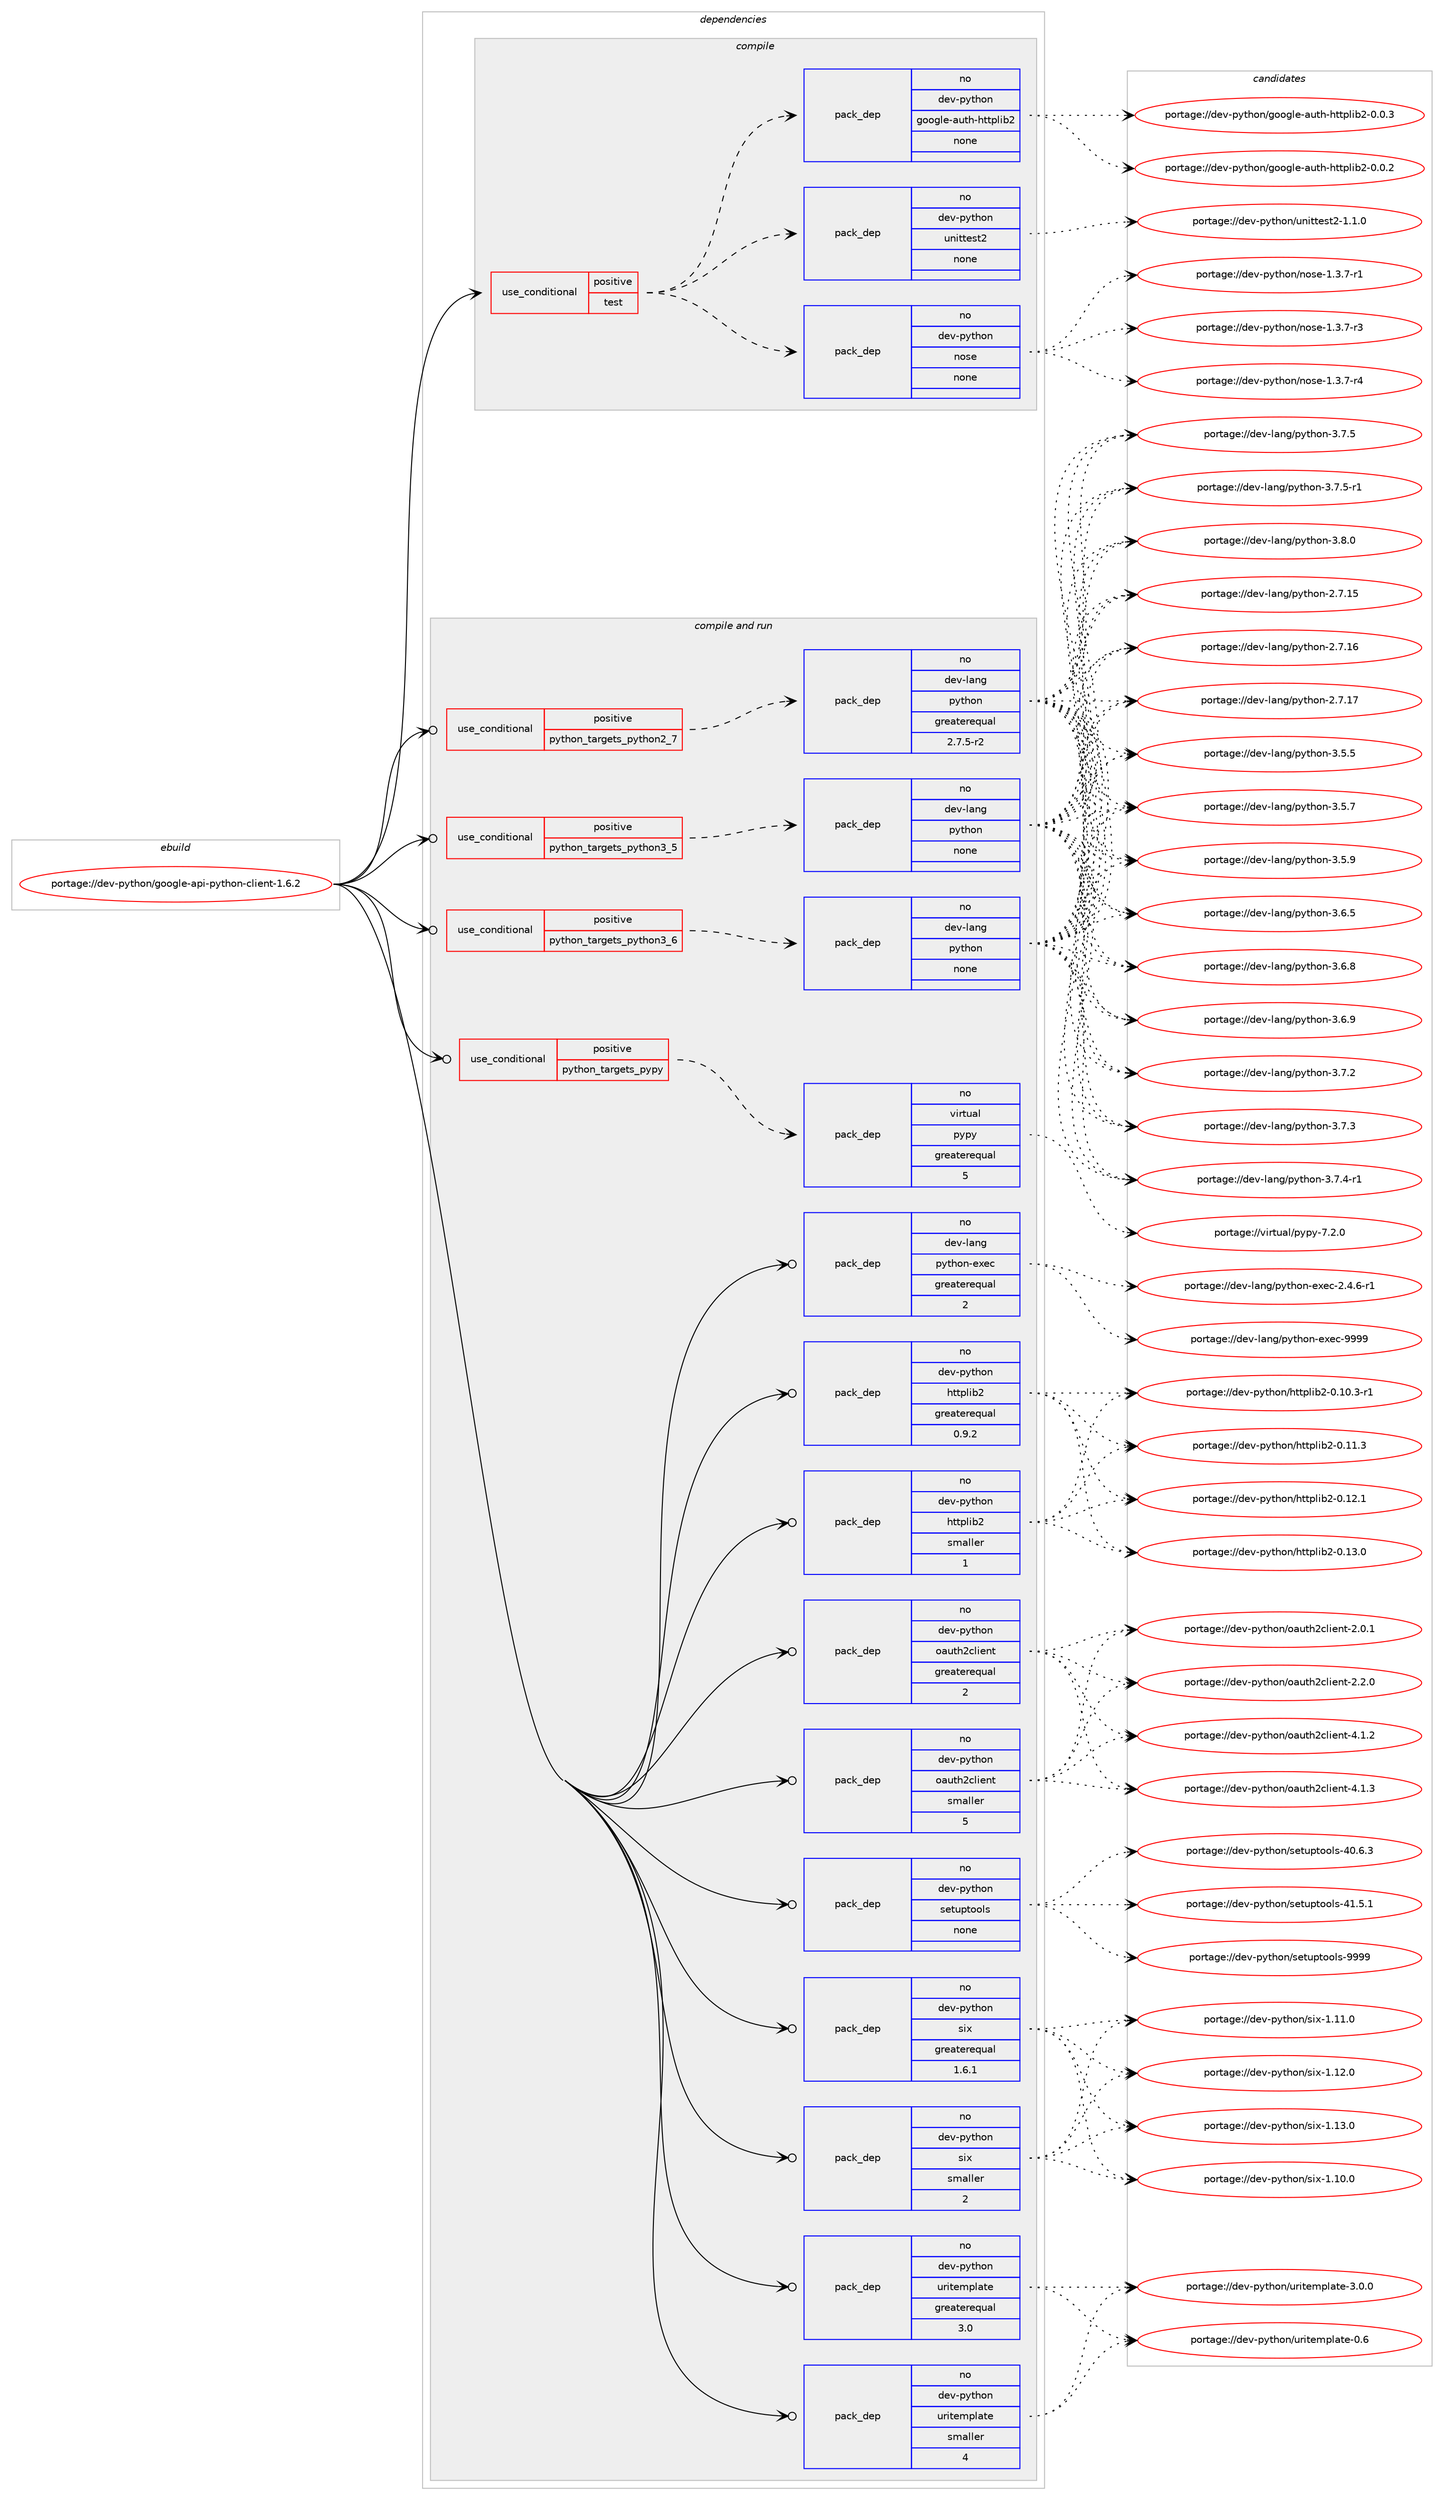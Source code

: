 digraph prolog {

# *************
# Graph options
# *************

newrank=true;
concentrate=true;
compound=true;
graph [rankdir=LR,fontname=Helvetica,fontsize=10,ranksep=1.5];#, ranksep=2.5, nodesep=0.2];
edge  [arrowhead=vee];
node  [fontname=Helvetica,fontsize=10];

# **********
# The ebuild
# **********

subgraph cluster_leftcol {
color=gray;
rank=same;
label=<<i>ebuild</i>>;
id [label="portage://dev-python/google-api-python-client-1.6.2", color=red, width=4, href="../dev-python/google-api-python-client-1.6.2.svg"];
}

# ****************
# The dependencies
# ****************

subgraph cluster_midcol {
color=gray;
label=<<i>dependencies</i>>;
subgraph cluster_compile {
fillcolor="#eeeeee";
style=filled;
label=<<i>compile</i>>;
subgraph cond29456 {
dependency142168 [label=<<TABLE BORDER="0" CELLBORDER="1" CELLSPACING="0" CELLPADDING="4"><TR><TD ROWSPAN="3" CELLPADDING="10">use_conditional</TD></TR><TR><TD>positive</TD></TR><TR><TD>test</TD></TR></TABLE>>, shape=none, color=red];
subgraph pack109383 {
dependency142169 [label=<<TABLE BORDER="0" CELLBORDER="1" CELLSPACING="0" CELLPADDING="4" WIDTH="220"><TR><TD ROWSPAN="6" CELLPADDING="30">pack_dep</TD></TR><TR><TD WIDTH="110">no</TD></TR><TR><TD>dev-python</TD></TR><TR><TD>google-auth-httplib2</TD></TR><TR><TD>none</TD></TR><TR><TD></TD></TR></TABLE>>, shape=none, color=blue];
}
dependency142168:e -> dependency142169:w [weight=20,style="dashed",arrowhead="vee"];
subgraph pack109384 {
dependency142170 [label=<<TABLE BORDER="0" CELLBORDER="1" CELLSPACING="0" CELLPADDING="4" WIDTH="220"><TR><TD ROWSPAN="6" CELLPADDING="30">pack_dep</TD></TR><TR><TD WIDTH="110">no</TD></TR><TR><TD>dev-python</TD></TR><TR><TD>nose</TD></TR><TR><TD>none</TD></TR><TR><TD></TD></TR></TABLE>>, shape=none, color=blue];
}
dependency142168:e -> dependency142170:w [weight=20,style="dashed",arrowhead="vee"];
subgraph pack109385 {
dependency142171 [label=<<TABLE BORDER="0" CELLBORDER="1" CELLSPACING="0" CELLPADDING="4" WIDTH="220"><TR><TD ROWSPAN="6" CELLPADDING="30">pack_dep</TD></TR><TR><TD WIDTH="110">no</TD></TR><TR><TD>dev-python</TD></TR><TR><TD>unittest2</TD></TR><TR><TD>none</TD></TR><TR><TD></TD></TR></TABLE>>, shape=none, color=blue];
}
dependency142168:e -> dependency142171:w [weight=20,style="dashed",arrowhead="vee"];
}
id:e -> dependency142168:w [weight=20,style="solid",arrowhead="vee"];
}
subgraph cluster_compileandrun {
fillcolor="#eeeeee";
style=filled;
label=<<i>compile and run</i>>;
subgraph cond29457 {
dependency142172 [label=<<TABLE BORDER="0" CELLBORDER="1" CELLSPACING="0" CELLPADDING="4"><TR><TD ROWSPAN="3" CELLPADDING="10">use_conditional</TD></TR><TR><TD>positive</TD></TR><TR><TD>python_targets_pypy</TD></TR></TABLE>>, shape=none, color=red];
subgraph pack109386 {
dependency142173 [label=<<TABLE BORDER="0" CELLBORDER="1" CELLSPACING="0" CELLPADDING="4" WIDTH="220"><TR><TD ROWSPAN="6" CELLPADDING="30">pack_dep</TD></TR><TR><TD WIDTH="110">no</TD></TR><TR><TD>virtual</TD></TR><TR><TD>pypy</TD></TR><TR><TD>greaterequal</TD></TR><TR><TD>5</TD></TR></TABLE>>, shape=none, color=blue];
}
dependency142172:e -> dependency142173:w [weight=20,style="dashed",arrowhead="vee"];
}
id:e -> dependency142172:w [weight=20,style="solid",arrowhead="odotvee"];
subgraph cond29458 {
dependency142174 [label=<<TABLE BORDER="0" CELLBORDER="1" CELLSPACING="0" CELLPADDING="4"><TR><TD ROWSPAN="3" CELLPADDING="10">use_conditional</TD></TR><TR><TD>positive</TD></TR><TR><TD>python_targets_python2_7</TD></TR></TABLE>>, shape=none, color=red];
subgraph pack109387 {
dependency142175 [label=<<TABLE BORDER="0" CELLBORDER="1" CELLSPACING="0" CELLPADDING="4" WIDTH="220"><TR><TD ROWSPAN="6" CELLPADDING="30">pack_dep</TD></TR><TR><TD WIDTH="110">no</TD></TR><TR><TD>dev-lang</TD></TR><TR><TD>python</TD></TR><TR><TD>greaterequal</TD></TR><TR><TD>2.7.5-r2</TD></TR></TABLE>>, shape=none, color=blue];
}
dependency142174:e -> dependency142175:w [weight=20,style="dashed",arrowhead="vee"];
}
id:e -> dependency142174:w [weight=20,style="solid",arrowhead="odotvee"];
subgraph cond29459 {
dependency142176 [label=<<TABLE BORDER="0" CELLBORDER="1" CELLSPACING="0" CELLPADDING="4"><TR><TD ROWSPAN="3" CELLPADDING="10">use_conditional</TD></TR><TR><TD>positive</TD></TR><TR><TD>python_targets_python3_5</TD></TR></TABLE>>, shape=none, color=red];
subgraph pack109388 {
dependency142177 [label=<<TABLE BORDER="0" CELLBORDER="1" CELLSPACING="0" CELLPADDING="4" WIDTH="220"><TR><TD ROWSPAN="6" CELLPADDING="30">pack_dep</TD></TR><TR><TD WIDTH="110">no</TD></TR><TR><TD>dev-lang</TD></TR><TR><TD>python</TD></TR><TR><TD>none</TD></TR><TR><TD></TD></TR></TABLE>>, shape=none, color=blue];
}
dependency142176:e -> dependency142177:w [weight=20,style="dashed",arrowhead="vee"];
}
id:e -> dependency142176:w [weight=20,style="solid",arrowhead="odotvee"];
subgraph cond29460 {
dependency142178 [label=<<TABLE BORDER="0" CELLBORDER="1" CELLSPACING="0" CELLPADDING="4"><TR><TD ROWSPAN="3" CELLPADDING="10">use_conditional</TD></TR><TR><TD>positive</TD></TR><TR><TD>python_targets_python3_6</TD></TR></TABLE>>, shape=none, color=red];
subgraph pack109389 {
dependency142179 [label=<<TABLE BORDER="0" CELLBORDER="1" CELLSPACING="0" CELLPADDING="4" WIDTH="220"><TR><TD ROWSPAN="6" CELLPADDING="30">pack_dep</TD></TR><TR><TD WIDTH="110">no</TD></TR><TR><TD>dev-lang</TD></TR><TR><TD>python</TD></TR><TR><TD>none</TD></TR><TR><TD></TD></TR></TABLE>>, shape=none, color=blue];
}
dependency142178:e -> dependency142179:w [weight=20,style="dashed",arrowhead="vee"];
}
id:e -> dependency142178:w [weight=20,style="solid",arrowhead="odotvee"];
subgraph pack109390 {
dependency142180 [label=<<TABLE BORDER="0" CELLBORDER="1" CELLSPACING="0" CELLPADDING="4" WIDTH="220"><TR><TD ROWSPAN="6" CELLPADDING="30">pack_dep</TD></TR><TR><TD WIDTH="110">no</TD></TR><TR><TD>dev-lang</TD></TR><TR><TD>python-exec</TD></TR><TR><TD>greaterequal</TD></TR><TR><TD>2</TD></TR></TABLE>>, shape=none, color=blue];
}
id:e -> dependency142180:w [weight=20,style="solid",arrowhead="odotvee"];
subgraph pack109391 {
dependency142181 [label=<<TABLE BORDER="0" CELLBORDER="1" CELLSPACING="0" CELLPADDING="4" WIDTH="220"><TR><TD ROWSPAN="6" CELLPADDING="30">pack_dep</TD></TR><TR><TD WIDTH="110">no</TD></TR><TR><TD>dev-python</TD></TR><TR><TD>httplib2</TD></TR><TR><TD>greaterequal</TD></TR><TR><TD>0.9.2</TD></TR></TABLE>>, shape=none, color=blue];
}
id:e -> dependency142181:w [weight=20,style="solid",arrowhead="odotvee"];
subgraph pack109392 {
dependency142182 [label=<<TABLE BORDER="0" CELLBORDER="1" CELLSPACING="0" CELLPADDING="4" WIDTH="220"><TR><TD ROWSPAN="6" CELLPADDING="30">pack_dep</TD></TR><TR><TD WIDTH="110">no</TD></TR><TR><TD>dev-python</TD></TR><TR><TD>httplib2</TD></TR><TR><TD>smaller</TD></TR><TR><TD>1</TD></TR></TABLE>>, shape=none, color=blue];
}
id:e -> dependency142182:w [weight=20,style="solid",arrowhead="odotvee"];
subgraph pack109393 {
dependency142183 [label=<<TABLE BORDER="0" CELLBORDER="1" CELLSPACING="0" CELLPADDING="4" WIDTH="220"><TR><TD ROWSPAN="6" CELLPADDING="30">pack_dep</TD></TR><TR><TD WIDTH="110">no</TD></TR><TR><TD>dev-python</TD></TR><TR><TD>oauth2client</TD></TR><TR><TD>greaterequal</TD></TR><TR><TD>2</TD></TR></TABLE>>, shape=none, color=blue];
}
id:e -> dependency142183:w [weight=20,style="solid",arrowhead="odotvee"];
subgraph pack109394 {
dependency142184 [label=<<TABLE BORDER="0" CELLBORDER="1" CELLSPACING="0" CELLPADDING="4" WIDTH="220"><TR><TD ROWSPAN="6" CELLPADDING="30">pack_dep</TD></TR><TR><TD WIDTH="110">no</TD></TR><TR><TD>dev-python</TD></TR><TR><TD>oauth2client</TD></TR><TR><TD>smaller</TD></TR><TR><TD>5</TD></TR></TABLE>>, shape=none, color=blue];
}
id:e -> dependency142184:w [weight=20,style="solid",arrowhead="odotvee"];
subgraph pack109395 {
dependency142185 [label=<<TABLE BORDER="0" CELLBORDER="1" CELLSPACING="0" CELLPADDING="4" WIDTH="220"><TR><TD ROWSPAN="6" CELLPADDING="30">pack_dep</TD></TR><TR><TD WIDTH="110">no</TD></TR><TR><TD>dev-python</TD></TR><TR><TD>setuptools</TD></TR><TR><TD>none</TD></TR><TR><TD></TD></TR></TABLE>>, shape=none, color=blue];
}
id:e -> dependency142185:w [weight=20,style="solid",arrowhead="odotvee"];
subgraph pack109396 {
dependency142186 [label=<<TABLE BORDER="0" CELLBORDER="1" CELLSPACING="0" CELLPADDING="4" WIDTH="220"><TR><TD ROWSPAN="6" CELLPADDING="30">pack_dep</TD></TR><TR><TD WIDTH="110">no</TD></TR><TR><TD>dev-python</TD></TR><TR><TD>six</TD></TR><TR><TD>greaterequal</TD></TR><TR><TD>1.6.1</TD></TR></TABLE>>, shape=none, color=blue];
}
id:e -> dependency142186:w [weight=20,style="solid",arrowhead="odotvee"];
subgraph pack109397 {
dependency142187 [label=<<TABLE BORDER="0" CELLBORDER="1" CELLSPACING="0" CELLPADDING="4" WIDTH="220"><TR><TD ROWSPAN="6" CELLPADDING="30">pack_dep</TD></TR><TR><TD WIDTH="110">no</TD></TR><TR><TD>dev-python</TD></TR><TR><TD>six</TD></TR><TR><TD>smaller</TD></TR><TR><TD>2</TD></TR></TABLE>>, shape=none, color=blue];
}
id:e -> dependency142187:w [weight=20,style="solid",arrowhead="odotvee"];
subgraph pack109398 {
dependency142188 [label=<<TABLE BORDER="0" CELLBORDER="1" CELLSPACING="0" CELLPADDING="4" WIDTH="220"><TR><TD ROWSPAN="6" CELLPADDING="30">pack_dep</TD></TR><TR><TD WIDTH="110">no</TD></TR><TR><TD>dev-python</TD></TR><TR><TD>uritemplate</TD></TR><TR><TD>greaterequal</TD></TR><TR><TD>3.0</TD></TR></TABLE>>, shape=none, color=blue];
}
id:e -> dependency142188:w [weight=20,style="solid",arrowhead="odotvee"];
subgraph pack109399 {
dependency142189 [label=<<TABLE BORDER="0" CELLBORDER="1" CELLSPACING="0" CELLPADDING="4" WIDTH="220"><TR><TD ROWSPAN="6" CELLPADDING="30">pack_dep</TD></TR><TR><TD WIDTH="110">no</TD></TR><TR><TD>dev-python</TD></TR><TR><TD>uritemplate</TD></TR><TR><TD>smaller</TD></TR><TR><TD>4</TD></TR></TABLE>>, shape=none, color=blue];
}
id:e -> dependency142189:w [weight=20,style="solid",arrowhead="odotvee"];
}
subgraph cluster_run {
fillcolor="#eeeeee";
style=filled;
label=<<i>run</i>>;
}
}

# **************
# The candidates
# **************

subgraph cluster_choices {
rank=same;
color=gray;
label=<<i>candidates</i>>;

subgraph choice109383 {
color=black;
nodesep=1;
choiceportage10010111845112121116104111110471031111111031081014597117116104451041161161121081059850454846484650 [label="portage://dev-python/google-auth-httplib2-0.0.2", color=red, width=4,href="../dev-python/google-auth-httplib2-0.0.2.svg"];
choiceportage10010111845112121116104111110471031111111031081014597117116104451041161161121081059850454846484651 [label="portage://dev-python/google-auth-httplib2-0.0.3", color=red, width=4,href="../dev-python/google-auth-httplib2-0.0.3.svg"];
dependency142169:e -> choiceportage10010111845112121116104111110471031111111031081014597117116104451041161161121081059850454846484650:w [style=dotted,weight="100"];
dependency142169:e -> choiceportage10010111845112121116104111110471031111111031081014597117116104451041161161121081059850454846484651:w [style=dotted,weight="100"];
}
subgraph choice109384 {
color=black;
nodesep=1;
choiceportage10010111845112121116104111110471101111151014549465146554511449 [label="portage://dev-python/nose-1.3.7-r1", color=red, width=4,href="../dev-python/nose-1.3.7-r1.svg"];
choiceportage10010111845112121116104111110471101111151014549465146554511451 [label="portage://dev-python/nose-1.3.7-r3", color=red, width=4,href="../dev-python/nose-1.3.7-r3.svg"];
choiceportage10010111845112121116104111110471101111151014549465146554511452 [label="portage://dev-python/nose-1.3.7-r4", color=red, width=4,href="../dev-python/nose-1.3.7-r4.svg"];
dependency142170:e -> choiceportage10010111845112121116104111110471101111151014549465146554511449:w [style=dotted,weight="100"];
dependency142170:e -> choiceportage10010111845112121116104111110471101111151014549465146554511451:w [style=dotted,weight="100"];
dependency142170:e -> choiceportage10010111845112121116104111110471101111151014549465146554511452:w [style=dotted,weight="100"];
}
subgraph choice109385 {
color=black;
nodesep=1;
choiceportage100101118451121211161041111104711711010511611610111511650454946494648 [label="portage://dev-python/unittest2-1.1.0", color=red, width=4,href="../dev-python/unittest2-1.1.0.svg"];
dependency142171:e -> choiceportage100101118451121211161041111104711711010511611610111511650454946494648:w [style=dotted,weight="100"];
}
subgraph choice109386 {
color=black;
nodesep=1;
choiceportage1181051141161179710847112121112121455546504648 [label="portage://virtual/pypy-7.2.0", color=red, width=4,href="../virtual/pypy-7.2.0.svg"];
dependency142173:e -> choiceportage1181051141161179710847112121112121455546504648:w [style=dotted,weight="100"];
}
subgraph choice109387 {
color=black;
nodesep=1;
choiceportage10010111845108971101034711212111610411111045504655464953 [label="portage://dev-lang/python-2.7.15", color=red, width=4,href="../dev-lang/python-2.7.15.svg"];
choiceportage10010111845108971101034711212111610411111045504655464954 [label="portage://dev-lang/python-2.7.16", color=red, width=4,href="../dev-lang/python-2.7.16.svg"];
choiceportage10010111845108971101034711212111610411111045504655464955 [label="portage://dev-lang/python-2.7.17", color=red, width=4,href="../dev-lang/python-2.7.17.svg"];
choiceportage100101118451089711010347112121116104111110455146534653 [label="portage://dev-lang/python-3.5.5", color=red, width=4,href="../dev-lang/python-3.5.5.svg"];
choiceportage100101118451089711010347112121116104111110455146534655 [label="portage://dev-lang/python-3.5.7", color=red, width=4,href="../dev-lang/python-3.5.7.svg"];
choiceportage100101118451089711010347112121116104111110455146534657 [label="portage://dev-lang/python-3.5.9", color=red, width=4,href="../dev-lang/python-3.5.9.svg"];
choiceportage100101118451089711010347112121116104111110455146544653 [label="portage://dev-lang/python-3.6.5", color=red, width=4,href="../dev-lang/python-3.6.5.svg"];
choiceportage100101118451089711010347112121116104111110455146544656 [label="portage://dev-lang/python-3.6.8", color=red, width=4,href="../dev-lang/python-3.6.8.svg"];
choiceportage100101118451089711010347112121116104111110455146544657 [label="portage://dev-lang/python-3.6.9", color=red, width=4,href="../dev-lang/python-3.6.9.svg"];
choiceportage100101118451089711010347112121116104111110455146554650 [label="portage://dev-lang/python-3.7.2", color=red, width=4,href="../dev-lang/python-3.7.2.svg"];
choiceportage100101118451089711010347112121116104111110455146554651 [label="portage://dev-lang/python-3.7.3", color=red, width=4,href="../dev-lang/python-3.7.3.svg"];
choiceportage1001011184510897110103471121211161041111104551465546524511449 [label="portage://dev-lang/python-3.7.4-r1", color=red, width=4,href="../dev-lang/python-3.7.4-r1.svg"];
choiceportage100101118451089711010347112121116104111110455146554653 [label="portage://dev-lang/python-3.7.5", color=red, width=4,href="../dev-lang/python-3.7.5.svg"];
choiceportage1001011184510897110103471121211161041111104551465546534511449 [label="portage://dev-lang/python-3.7.5-r1", color=red, width=4,href="../dev-lang/python-3.7.5-r1.svg"];
choiceportage100101118451089711010347112121116104111110455146564648 [label="portage://dev-lang/python-3.8.0", color=red, width=4,href="../dev-lang/python-3.8.0.svg"];
dependency142175:e -> choiceportage10010111845108971101034711212111610411111045504655464953:w [style=dotted,weight="100"];
dependency142175:e -> choiceportage10010111845108971101034711212111610411111045504655464954:w [style=dotted,weight="100"];
dependency142175:e -> choiceportage10010111845108971101034711212111610411111045504655464955:w [style=dotted,weight="100"];
dependency142175:e -> choiceportage100101118451089711010347112121116104111110455146534653:w [style=dotted,weight="100"];
dependency142175:e -> choiceportage100101118451089711010347112121116104111110455146534655:w [style=dotted,weight="100"];
dependency142175:e -> choiceportage100101118451089711010347112121116104111110455146534657:w [style=dotted,weight="100"];
dependency142175:e -> choiceportage100101118451089711010347112121116104111110455146544653:w [style=dotted,weight="100"];
dependency142175:e -> choiceportage100101118451089711010347112121116104111110455146544656:w [style=dotted,weight="100"];
dependency142175:e -> choiceportage100101118451089711010347112121116104111110455146544657:w [style=dotted,weight="100"];
dependency142175:e -> choiceportage100101118451089711010347112121116104111110455146554650:w [style=dotted,weight="100"];
dependency142175:e -> choiceportage100101118451089711010347112121116104111110455146554651:w [style=dotted,weight="100"];
dependency142175:e -> choiceportage1001011184510897110103471121211161041111104551465546524511449:w [style=dotted,weight="100"];
dependency142175:e -> choiceportage100101118451089711010347112121116104111110455146554653:w [style=dotted,weight="100"];
dependency142175:e -> choiceportage1001011184510897110103471121211161041111104551465546534511449:w [style=dotted,weight="100"];
dependency142175:e -> choiceportage100101118451089711010347112121116104111110455146564648:w [style=dotted,weight="100"];
}
subgraph choice109388 {
color=black;
nodesep=1;
choiceportage10010111845108971101034711212111610411111045504655464953 [label="portage://dev-lang/python-2.7.15", color=red, width=4,href="../dev-lang/python-2.7.15.svg"];
choiceportage10010111845108971101034711212111610411111045504655464954 [label="portage://dev-lang/python-2.7.16", color=red, width=4,href="../dev-lang/python-2.7.16.svg"];
choiceportage10010111845108971101034711212111610411111045504655464955 [label="portage://dev-lang/python-2.7.17", color=red, width=4,href="../dev-lang/python-2.7.17.svg"];
choiceportage100101118451089711010347112121116104111110455146534653 [label="portage://dev-lang/python-3.5.5", color=red, width=4,href="../dev-lang/python-3.5.5.svg"];
choiceportage100101118451089711010347112121116104111110455146534655 [label="portage://dev-lang/python-3.5.7", color=red, width=4,href="../dev-lang/python-3.5.7.svg"];
choiceportage100101118451089711010347112121116104111110455146534657 [label="portage://dev-lang/python-3.5.9", color=red, width=4,href="../dev-lang/python-3.5.9.svg"];
choiceportage100101118451089711010347112121116104111110455146544653 [label="portage://dev-lang/python-3.6.5", color=red, width=4,href="../dev-lang/python-3.6.5.svg"];
choiceportage100101118451089711010347112121116104111110455146544656 [label="portage://dev-lang/python-3.6.8", color=red, width=4,href="../dev-lang/python-3.6.8.svg"];
choiceportage100101118451089711010347112121116104111110455146544657 [label="portage://dev-lang/python-3.6.9", color=red, width=4,href="../dev-lang/python-3.6.9.svg"];
choiceportage100101118451089711010347112121116104111110455146554650 [label="portage://dev-lang/python-3.7.2", color=red, width=4,href="../dev-lang/python-3.7.2.svg"];
choiceportage100101118451089711010347112121116104111110455146554651 [label="portage://dev-lang/python-3.7.3", color=red, width=4,href="../dev-lang/python-3.7.3.svg"];
choiceportage1001011184510897110103471121211161041111104551465546524511449 [label="portage://dev-lang/python-3.7.4-r1", color=red, width=4,href="../dev-lang/python-3.7.4-r1.svg"];
choiceportage100101118451089711010347112121116104111110455146554653 [label="portage://dev-lang/python-3.7.5", color=red, width=4,href="../dev-lang/python-3.7.5.svg"];
choiceportage1001011184510897110103471121211161041111104551465546534511449 [label="portage://dev-lang/python-3.7.5-r1", color=red, width=4,href="../dev-lang/python-3.7.5-r1.svg"];
choiceportage100101118451089711010347112121116104111110455146564648 [label="portage://dev-lang/python-3.8.0", color=red, width=4,href="../dev-lang/python-3.8.0.svg"];
dependency142177:e -> choiceportage10010111845108971101034711212111610411111045504655464953:w [style=dotted,weight="100"];
dependency142177:e -> choiceportage10010111845108971101034711212111610411111045504655464954:w [style=dotted,weight="100"];
dependency142177:e -> choiceportage10010111845108971101034711212111610411111045504655464955:w [style=dotted,weight="100"];
dependency142177:e -> choiceportage100101118451089711010347112121116104111110455146534653:w [style=dotted,weight="100"];
dependency142177:e -> choiceportage100101118451089711010347112121116104111110455146534655:w [style=dotted,weight="100"];
dependency142177:e -> choiceportage100101118451089711010347112121116104111110455146534657:w [style=dotted,weight="100"];
dependency142177:e -> choiceportage100101118451089711010347112121116104111110455146544653:w [style=dotted,weight="100"];
dependency142177:e -> choiceportage100101118451089711010347112121116104111110455146544656:w [style=dotted,weight="100"];
dependency142177:e -> choiceportage100101118451089711010347112121116104111110455146544657:w [style=dotted,weight="100"];
dependency142177:e -> choiceportage100101118451089711010347112121116104111110455146554650:w [style=dotted,weight="100"];
dependency142177:e -> choiceportage100101118451089711010347112121116104111110455146554651:w [style=dotted,weight="100"];
dependency142177:e -> choiceportage1001011184510897110103471121211161041111104551465546524511449:w [style=dotted,weight="100"];
dependency142177:e -> choiceportage100101118451089711010347112121116104111110455146554653:w [style=dotted,weight="100"];
dependency142177:e -> choiceportage1001011184510897110103471121211161041111104551465546534511449:w [style=dotted,weight="100"];
dependency142177:e -> choiceportage100101118451089711010347112121116104111110455146564648:w [style=dotted,weight="100"];
}
subgraph choice109389 {
color=black;
nodesep=1;
choiceportage10010111845108971101034711212111610411111045504655464953 [label="portage://dev-lang/python-2.7.15", color=red, width=4,href="../dev-lang/python-2.7.15.svg"];
choiceportage10010111845108971101034711212111610411111045504655464954 [label="portage://dev-lang/python-2.7.16", color=red, width=4,href="../dev-lang/python-2.7.16.svg"];
choiceportage10010111845108971101034711212111610411111045504655464955 [label="portage://dev-lang/python-2.7.17", color=red, width=4,href="../dev-lang/python-2.7.17.svg"];
choiceportage100101118451089711010347112121116104111110455146534653 [label="portage://dev-lang/python-3.5.5", color=red, width=4,href="../dev-lang/python-3.5.5.svg"];
choiceportage100101118451089711010347112121116104111110455146534655 [label="portage://dev-lang/python-3.5.7", color=red, width=4,href="../dev-lang/python-3.5.7.svg"];
choiceportage100101118451089711010347112121116104111110455146534657 [label="portage://dev-lang/python-3.5.9", color=red, width=4,href="../dev-lang/python-3.5.9.svg"];
choiceportage100101118451089711010347112121116104111110455146544653 [label="portage://dev-lang/python-3.6.5", color=red, width=4,href="../dev-lang/python-3.6.5.svg"];
choiceportage100101118451089711010347112121116104111110455146544656 [label="portage://dev-lang/python-3.6.8", color=red, width=4,href="../dev-lang/python-3.6.8.svg"];
choiceportage100101118451089711010347112121116104111110455146544657 [label="portage://dev-lang/python-3.6.9", color=red, width=4,href="../dev-lang/python-3.6.9.svg"];
choiceportage100101118451089711010347112121116104111110455146554650 [label="portage://dev-lang/python-3.7.2", color=red, width=4,href="../dev-lang/python-3.7.2.svg"];
choiceportage100101118451089711010347112121116104111110455146554651 [label="portage://dev-lang/python-3.7.3", color=red, width=4,href="../dev-lang/python-3.7.3.svg"];
choiceportage1001011184510897110103471121211161041111104551465546524511449 [label="portage://dev-lang/python-3.7.4-r1", color=red, width=4,href="../dev-lang/python-3.7.4-r1.svg"];
choiceportage100101118451089711010347112121116104111110455146554653 [label="portage://dev-lang/python-3.7.5", color=red, width=4,href="../dev-lang/python-3.7.5.svg"];
choiceportage1001011184510897110103471121211161041111104551465546534511449 [label="portage://dev-lang/python-3.7.5-r1", color=red, width=4,href="../dev-lang/python-3.7.5-r1.svg"];
choiceportage100101118451089711010347112121116104111110455146564648 [label="portage://dev-lang/python-3.8.0", color=red, width=4,href="../dev-lang/python-3.8.0.svg"];
dependency142179:e -> choiceportage10010111845108971101034711212111610411111045504655464953:w [style=dotted,weight="100"];
dependency142179:e -> choiceportage10010111845108971101034711212111610411111045504655464954:w [style=dotted,weight="100"];
dependency142179:e -> choiceportage10010111845108971101034711212111610411111045504655464955:w [style=dotted,weight="100"];
dependency142179:e -> choiceportage100101118451089711010347112121116104111110455146534653:w [style=dotted,weight="100"];
dependency142179:e -> choiceportage100101118451089711010347112121116104111110455146534655:w [style=dotted,weight="100"];
dependency142179:e -> choiceportage100101118451089711010347112121116104111110455146534657:w [style=dotted,weight="100"];
dependency142179:e -> choiceportage100101118451089711010347112121116104111110455146544653:w [style=dotted,weight="100"];
dependency142179:e -> choiceportage100101118451089711010347112121116104111110455146544656:w [style=dotted,weight="100"];
dependency142179:e -> choiceportage100101118451089711010347112121116104111110455146544657:w [style=dotted,weight="100"];
dependency142179:e -> choiceportage100101118451089711010347112121116104111110455146554650:w [style=dotted,weight="100"];
dependency142179:e -> choiceportage100101118451089711010347112121116104111110455146554651:w [style=dotted,weight="100"];
dependency142179:e -> choiceportage1001011184510897110103471121211161041111104551465546524511449:w [style=dotted,weight="100"];
dependency142179:e -> choiceportage100101118451089711010347112121116104111110455146554653:w [style=dotted,weight="100"];
dependency142179:e -> choiceportage1001011184510897110103471121211161041111104551465546534511449:w [style=dotted,weight="100"];
dependency142179:e -> choiceportage100101118451089711010347112121116104111110455146564648:w [style=dotted,weight="100"];
}
subgraph choice109390 {
color=black;
nodesep=1;
choiceportage10010111845108971101034711212111610411111045101120101994550465246544511449 [label="portage://dev-lang/python-exec-2.4.6-r1", color=red, width=4,href="../dev-lang/python-exec-2.4.6-r1.svg"];
choiceportage10010111845108971101034711212111610411111045101120101994557575757 [label="portage://dev-lang/python-exec-9999", color=red, width=4,href="../dev-lang/python-exec-9999.svg"];
dependency142180:e -> choiceportage10010111845108971101034711212111610411111045101120101994550465246544511449:w [style=dotted,weight="100"];
dependency142180:e -> choiceportage10010111845108971101034711212111610411111045101120101994557575757:w [style=dotted,weight="100"];
}
subgraph choice109391 {
color=black;
nodesep=1;
choiceportage10010111845112121116104111110471041161161121081059850454846494846514511449 [label="portage://dev-python/httplib2-0.10.3-r1", color=red, width=4,href="../dev-python/httplib2-0.10.3-r1.svg"];
choiceportage1001011184511212111610411111047104116116112108105985045484649494651 [label="portage://dev-python/httplib2-0.11.3", color=red, width=4,href="../dev-python/httplib2-0.11.3.svg"];
choiceportage1001011184511212111610411111047104116116112108105985045484649504649 [label="portage://dev-python/httplib2-0.12.1", color=red, width=4,href="../dev-python/httplib2-0.12.1.svg"];
choiceportage1001011184511212111610411111047104116116112108105985045484649514648 [label="portage://dev-python/httplib2-0.13.0", color=red, width=4,href="../dev-python/httplib2-0.13.0.svg"];
dependency142181:e -> choiceportage10010111845112121116104111110471041161161121081059850454846494846514511449:w [style=dotted,weight="100"];
dependency142181:e -> choiceportage1001011184511212111610411111047104116116112108105985045484649494651:w [style=dotted,weight="100"];
dependency142181:e -> choiceportage1001011184511212111610411111047104116116112108105985045484649504649:w [style=dotted,weight="100"];
dependency142181:e -> choiceportage1001011184511212111610411111047104116116112108105985045484649514648:w [style=dotted,weight="100"];
}
subgraph choice109392 {
color=black;
nodesep=1;
choiceportage10010111845112121116104111110471041161161121081059850454846494846514511449 [label="portage://dev-python/httplib2-0.10.3-r1", color=red, width=4,href="../dev-python/httplib2-0.10.3-r1.svg"];
choiceportage1001011184511212111610411111047104116116112108105985045484649494651 [label="portage://dev-python/httplib2-0.11.3", color=red, width=4,href="../dev-python/httplib2-0.11.3.svg"];
choiceportage1001011184511212111610411111047104116116112108105985045484649504649 [label="portage://dev-python/httplib2-0.12.1", color=red, width=4,href="../dev-python/httplib2-0.12.1.svg"];
choiceportage1001011184511212111610411111047104116116112108105985045484649514648 [label="portage://dev-python/httplib2-0.13.0", color=red, width=4,href="../dev-python/httplib2-0.13.0.svg"];
dependency142182:e -> choiceportage10010111845112121116104111110471041161161121081059850454846494846514511449:w [style=dotted,weight="100"];
dependency142182:e -> choiceportage1001011184511212111610411111047104116116112108105985045484649494651:w [style=dotted,weight="100"];
dependency142182:e -> choiceportage1001011184511212111610411111047104116116112108105985045484649504649:w [style=dotted,weight="100"];
dependency142182:e -> choiceportage1001011184511212111610411111047104116116112108105985045484649514648:w [style=dotted,weight="100"];
}
subgraph choice109393 {
color=black;
nodesep=1;
choiceportage1001011184511212111610411111047111971171161045099108105101110116455046484649 [label="portage://dev-python/oauth2client-2.0.1", color=red, width=4,href="../dev-python/oauth2client-2.0.1.svg"];
choiceportage1001011184511212111610411111047111971171161045099108105101110116455046504648 [label="portage://dev-python/oauth2client-2.2.0", color=red, width=4,href="../dev-python/oauth2client-2.2.0.svg"];
choiceportage1001011184511212111610411111047111971171161045099108105101110116455246494650 [label="portage://dev-python/oauth2client-4.1.2", color=red, width=4,href="../dev-python/oauth2client-4.1.2.svg"];
choiceportage1001011184511212111610411111047111971171161045099108105101110116455246494651 [label="portage://dev-python/oauth2client-4.1.3", color=red, width=4,href="../dev-python/oauth2client-4.1.3.svg"];
dependency142183:e -> choiceportage1001011184511212111610411111047111971171161045099108105101110116455046484649:w [style=dotted,weight="100"];
dependency142183:e -> choiceportage1001011184511212111610411111047111971171161045099108105101110116455046504648:w [style=dotted,weight="100"];
dependency142183:e -> choiceportage1001011184511212111610411111047111971171161045099108105101110116455246494650:w [style=dotted,weight="100"];
dependency142183:e -> choiceportage1001011184511212111610411111047111971171161045099108105101110116455246494651:w [style=dotted,weight="100"];
}
subgraph choice109394 {
color=black;
nodesep=1;
choiceportage1001011184511212111610411111047111971171161045099108105101110116455046484649 [label="portage://dev-python/oauth2client-2.0.1", color=red, width=4,href="../dev-python/oauth2client-2.0.1.svg"];
choiceportage1001011184511212111610411111047111971171161045099108105101110116455046504648 [label="portage://dev-python/oauth2client-2.2.0", color=red, width=4,href="../dev-python/oauth2client-2.2.0.svg"];
choiceportage1001011184511212111610411111047111971171161045099108105101110116455246494650 [label="portage://dev-python/oauth2client-4.1.2", color=red, width=4,href="../dev-python/oauth2client-4.1.2.svg"];
choiceportage1001011184511212111610411111047111971171161045099108105101110116455246494651 [label="portage://dev-python/oauth2client-4.1.3", color=red, width=4,href="../dev-python/oauth2client-4.1.3.svg"];
dependency142184:e -> choiceportage1001011184511212111610411111047111971171161045099108105101110116455046484649:w [style=dotted,weight="100"];
dependency142184:e -> choiceportage1001011184511212111610411111047111971171161045099108105101110116455046504648:w [style=dotted,weight="100"];
dependency142184:e -> choiceportage1001011184511212111610411111047111971171161045099108105101110116455246494650:w [style=dotted,weight="100"];
dependency142184:e -> choiceportage1001011184511212111610411111047111971171161045099108105101110116455246494651:w [style=dotted,weight="100"];
}
subgraph choice109395 {
color=black;
nodesep=1;
choiceportage100101118451121211161041111104711510111611711211611111110811545524846544651 [label="portage://dev-python/setuptools-40.6.3", color=red, width=4,href="../dev-python/setuptools-40.6.3.svg"];
choiceportage100101118451121211161041111104711510111611711211611111110811545524946534649 [label="portage://dev-python/setuptools-41.5.1", color=red, width=4,href="../dev-python/setuptools-41.5.1.svg"];
choiceportage10010111845112121116104111110471151011161171121161111111081154557575757 [label="portage://dev-python/setuptools-9999", color=red, width=4,href="../dev-python/setuptools-9999.svg"];
dependency142185:e -> choiceportage100101118451121211161041111104711510111611711211611111110811545524846544651:w [style=dotted,weight="100"];
dependency142185:e -> choiceportage100101118451121211161041111104711510111611711211611111110811545524946534649:w [style=dotted,weight="100"];
dependency142185:e -> choiceportage10010111845112121116104111110471151011161171121161111111081154557575757:w [style=dotted,weight="100"];
}
subgraph choice109396 {
color=black;
nodesep=1;
choiceportage100101118451121211161041111104711510512045494649484648 [label="portage://dev-python/six-1.10.0", color=red, width=4,href="../dev-python/six-1.10.0.svg"];
choiceportage100101118451121211161041111104711510512045494649494648 [label="portage://dev-python/six-1.11.0", color=red, width=4,href="../dev-python/six-1.11.0.svg"];
choiceportage100101118451121211161041111104711510512045494649504648 [label="portage://dev-python/six-1.12.0", color=red, width=4,href="../dev-python/six-1.12.0.svg"];
choiceportage100101118451121211161041111104711510512045494649514648 [label="portage://dev-python/six-1.13.0", color=red, width=4,href="../dev-python/six-1.13.0.svg"];
dependency142186:e -> choiceportage100101118451121211161041111104711510512045494649484648:w [style=dotted,weight="100"];
dependency142186:e -> choiceportage100101118451121211161041111104711510512045494649494648:w [style=dotted,weight="100"];
dependency142186:e -> choiceportage100101118451121211161041111104711510512045494649504648:w [style=dotted,weight="100"];
dependency142186:e -> choiceportage100101118451121211161041111104711510512045494649514648:w [style=dotted,weight="100"];
}
subgraph choice109397 {
color=black;
nodesep=1;
choiceportage100101118451121211161041111104711510512045494649484648 [label="portage://dev-python/six-1.10.0", color=red, width=4,href="../dev-python/six-1.10.0.svg"];
choiceportage100101118451121211161041111104711510512045494649494648 [label="portage://dev-python/six-1.11.0", color=red, width=4,href="../dev-python/six-1.11.0.svg"];
choiceportage100101118451121211161041111104711510512045494649504648 [label="portage://dev-python/six-1.12.0", color=red, width=4,href="../dev-python/six-1.12.0.svg"];
choiceportage100101118451121211161041111104711510512045494649514648 [label="portage://dev-python/six-1.13.0", color=red, width=4,href="../dev-python/six-1.13.0.svg"];
dependency142187:e -> choiceportage100101118451121211161041111104711510512045494649484648:w [style=dotted,weight="100"];
dependency142187:e -> choiceportage100101118451121211161041111104711510512045494649494648:w [style=dotted,weight="100"];
dependency142187:e -> choiceportage100101118451121211161041111104711510512045494649504648:w [style=dotted,weight="100"];
dependency142187:e -> choiceportage100101118451121211161041111104711510512045494649514648:w [style=dotted,weight="100"];
}
subgraph choice109398 {
color=black;
nodesep=1;
choiceportage10010111845112121116104111110471171141051161011091121089711610145484654 [label="portage://dev-python/uritemplate-0.6", color=red, width=4,href="../dev-python/uritemplate-0.6.svg"];
choiceportage100101118451121211161041111104711711410511610110911210897116101455146484648 [label="portage://dev-python/uritemplate-3.0.0", color=red, width=4,href="../dev-python/uritemplate-3.0.0.svg"];
dependency142188:e -> choiceportage10010111845112121116104111110471171141051161011091121089711610145484654:w [style=dotted,weight="100"];
dependency142188:e -> choiceportage100101118451121211161041111104711711410511610110911210897116101455146484648:w [style=dotted,weight="100"];
}
subgraph choice109399 {
color=black;
nodesep=1;
choiceportage10010111845112121116104111110471171141051161011091121089711610145484654 [label="portage://dev-python/uritemplate-0.6", color=red, width=4,href="../dev-python/uritemplate-0.6.svg"];
choiceportage100101118451121211161041111104711711410511610110911210897116101455146484648 [label="portage://dev-python/uritemplate-3.0.0", color=red, width=4,href="../dev-python/uritemplate-3.0.0.svg"];
dependency142189:e -> choiceportage10010111845112121116104111110471171141051161011091121089711610145484654:w [style=dotted,weight="100"];
dependency142189:e -> choiceportage100101118451121211161041111104711711410511610110911210897116101455146484648:w [style=dotted,weight="100"];
}
}

}
